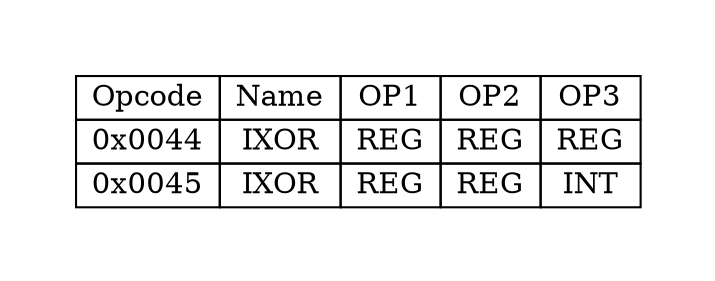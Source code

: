 digraph{
graph [pad="0.5", nodesep="0.5", ranksep="2" ]
node[shape=plain]
Foo [label=<
<table border="0" cellborder="1" cellspacing="0">
<tr><td> Opcode </td> <td> Name </td> <td> OP1 </td><td> OP2 </td><td> OP3 </td> </tr>
<tr><td> 0x0044 </td><td> IXOR </td><td> REG </td><td> REG </td><td> REG </td> </tr>
<tr><td> 0x0045 </td><td> IXOR </td><td> REG </td><td> REG </td><td> INT </td> </tr>
</table>>];
}

